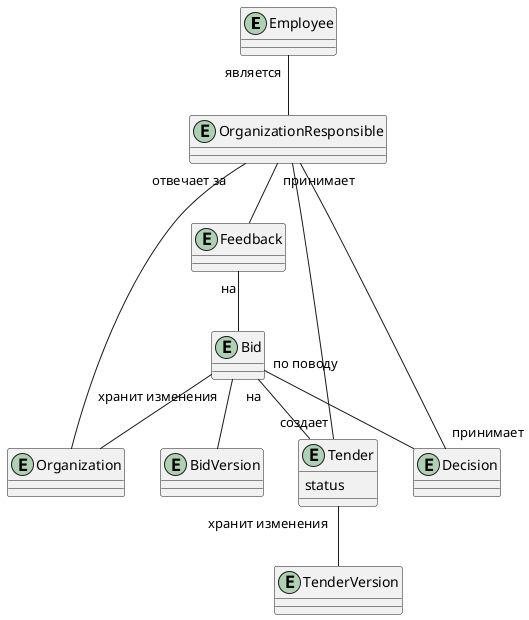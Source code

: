@startuml 

entity Employee {}

entity OrganizationResponsible {}

entity Organization {}

entity Tender {
  status
}

entity TenderVersion {}

entity Bid {}

entity BidVersion {}

entity Decision {}

entity Feedback {}

Employee "является" -- OrganizationResponsible

OrganizationResponsible "отвечает за" -- Organization

Tender "создает" -- OrganizationResponsible

Tender "хранит изменения" -- TenderVersion

Bid "на" -- Tender

Bid -- Organization

Bid "хранит изменения" -- BidVersion

Bid "по поводу" -- Decision 

Decision "принимает" -- OrganizationResponsible

OrganizationResponsible "принимает" -- Feedback

Feedback "на" -- Bid

@enduml